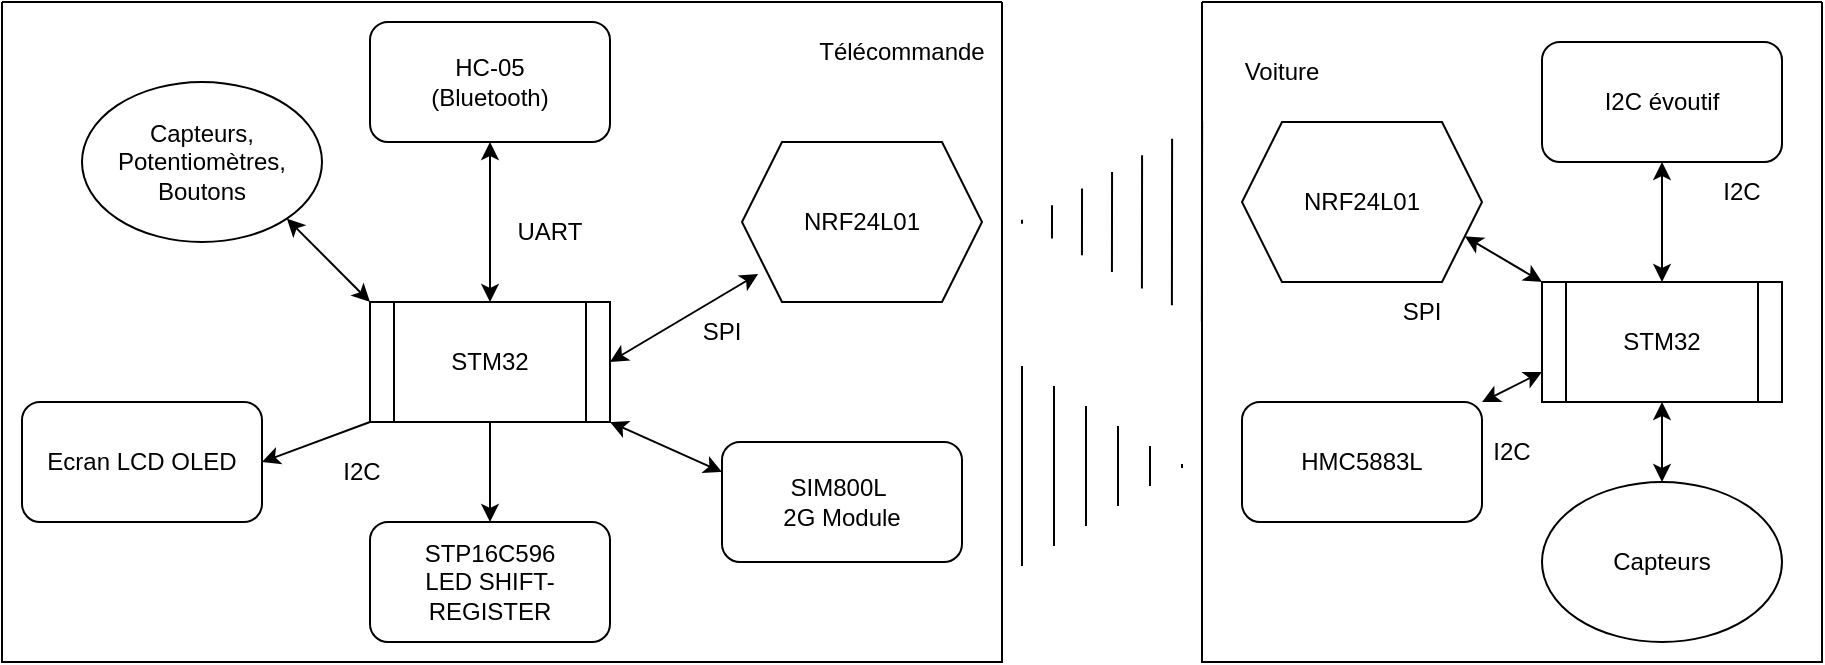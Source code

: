 <mxfile version="20.8.8" type="github">
  <diagram name="Page-1" id="vvQUuf9HjS_9eYrx3XSb">
    <mxGraphModel dx="1073" dy="655" grid="1" gridSize="10" guides="1" tooltips="1" connect="1" arrows="1" fold="1" page="1" pageScale="1" pageWidth="827" pageHeight="1169" math="0" shadow="0">
      <root>
        <mxCell id="0" />
        <mxCell id="1" parent="0" />
        <mxCell id="tczlNCCQ1FMo0oj9KHJR-1" value="STM32" style="shape=process;whiteSpace=wrap;html=1;backgroundOutline=1;" vertex="1" parent="1">
          <mxGeometry x="354" y="420" width="120" height="60" as="geometry" />
        </mxCell>
        <mxCell id="tczlNCCQ1FMo0oj9KHJR-3" value="UART" style="text;html=1;strokeColor=none;fillColor=none;align=center;verticalAlign=middle;whiteSpace=wrap;rounded=0;" vertex="1" parent="1">
          <mxGeometry x="414" y="370" width="60" height="30" as="geometry" />
        </mxCell>
        <mxCell id="tczlNCCQ1FMo0oj9KHJR-5" value="HC-05&lt;br&gt;(Bluetooth)" style="rounded=1;whiteSpace=wrap;html=1;" vertex="1" parent="1">
          <mxGeometry x="354" y="280" width="120" height="60" as="geometry" />
        </mxCell>
        <mxCell id="tczlNCCQ1FMo0oj9KHJR-9" value="Capteurs,&lt;br&gt;Potentiomètres,&lt;br&gt;Boutons" style="ellipse;whiteSpace=wrap;html=1;" vertex="1" parent="1">
          <mxGeometry x="210" y="310" width="120" height="80" as="geometry" />
        </mxCell>
        <mxCell id="tczlNCCQ1FMo0oj9KHJR-13" value="Ecran LCD OLED" style="rounded=1;whiteSpace=wrap;html=1;" vertex="1" parent="1">
          <mxGeometry x="180" y="470" width="120" height="60" as="geometry" />
        </mxCell>
        <mxCell id="tczlNCCQ1FMo0oj9KHJR-14" value="" style="endArrow=classic;html=1;rounded=0;entryX=1;entryY=0.5;entryDx=0;entryDy=0;exitX=0;exitY=1;exitDx=0;exitDy=0;" edge="1" parent="1" source="tczlNCCQ1FMo0oj9KHJR-1" target="tczlNCCQ1FMo0oj9KHJR-13">
          <mxGeometry width="50" height="50" relative="1" as="geometry">
            <mxPoint x="380" y="490" as="sourcePoint" />
            <mxPoint x="430" y="440" as="targetPoint" />
          </mxGeometry>
        </mxCell>
        <mxCell id="tczlNCCQ1FMo0oj9KHJR-15" value="I2C" style="text;html=1;strokeColor=none;fillColor=none;align=center;verticalAlign=middle;whiteSpace=wrap;rounded=0;" vertex="1" parent="1">
          <mxGeometry x="320" y="490" width="60" height="30" as="geometry" />
        </mxCell>
        <mxCell id="tczlNCCQ1FMo0oj9KHJR-16" value="STP16C596&lt;br&gt;LED SHIFT-REGISTER" style="rounded=1;whiteSpace=wrap;html=1;" vertex="1" parent="1">
          <mxGeometry x="354" y="530" width="120" height="60" as="geometry" />
        </mxCell>
        <mxCell id="tczlNCCQ1FMo0oj9KHJR-17" value="" style="endArrow=classic;html=1;rounded=0;entryX=0.5;entryY=0;entryDx=0;entryDy=0;exitX=0.5;exitY=1;exitDx=0;exitDy=0;" edge="1" parent="1" source="tczlNCCQ1FMo0oj9KHJR-1" target="tczlNCCQ1FMo0oj9KHJR-16">
          <mxGeometry width="50" height="50" relative="1" as="geometry">
            <mxPoint x="380" y="470" as="sourcePoint" />
            <mxPoint x="430" y="420" as="targetPoint" />
          </mxGeometry>
        </mxCell>
        <mxCell id="tczlNCCQ1FMo0oj9KHJR-18" value="" style="swimlane;startSize=0;" vertex="1" parent="1">
          <mxGeometry x="170" y="270" width="500" height="330" as="geometry" />
        </mxCell>
        <mxCell id="tczlNCCQ1FMo0oj9KHJR-19" value="Télécommande" style="text;html=1;strokeColor=none;fillColor=none;align=center;verticalAlign=middle;whiteSpace=wrap;rounded=0;" vertex="1" parent="tczlNCCQ1FMo0oj9KHJR-18">
          <mxGeometry x="420" y="10" width="60" height="30" as="geometry" />
        </mxCell>
        <mxCell id="tczlNCCQ1FMo0oj9KHJR-11" value="NRF24L01" style="shape=hexagon;perimeter=hexagonPerimeter2;whiteSpace=wrap;html=1;fixedSize=1;" vertex="1" parent="tczlNCCQ1FMo0oj9KHJR-18">
          <mxGeometry x="370" y="70" width="120" height="80" as="geometry" />
        </mxCell>
        <mxCell id="tczlNCCQ1FMo0oj9KHJR-21" value="SIM800L&amp;nbsp;&lt;br&gt;2G Module" style="rounded=1;whiteSpace=wrap;html=1;" vertex="1" parent="tczlNCCQ1FMo0oj9KHJR-18">
          <mxGeometry x="360" y="220" width="120" height="60" as="geometry" />
        </mxCell>
        <mxCell id="tczlNCCQ1FMo0oj9KHJR-38" value="SPI" style="text;html=1;strokeColor=none;fillColor=none;align=center;verticalAlign=middle;whiteSpace=wrap;rounded=0;" vertex="1" parent="tczlNCCQ1FMo0oj9KHJR-18">
          <mxGeometry x="330" y="150" width="60" height="30" as="geometry" />
        </mxCell>
        <mxCell id="tczlNCCQ1FMo0oj9KHJR-23" value="" style="swimlane;startSize=0;" vertex="1" parent="1">
          <mxGeometry x="770" y="270" width="310" height="330" as="geometry">
            <mxRectangle x="770" y="270" width="50" height="40" as="alternateBounds" />
          </mxGeometry>
        </mxCell>
        <mxCell id="tczlNCCQ1FMo0oj9KHJR-25" value="NRF24L01" style="shape=hexagon;perimeter=hexagonPerimeter2;whiteSpace=wrap;html=1;fixedSize=1;" vertex="1" parent="tczlNCCQ1FMo0oj9KHJR-23">
          <mxGeometry x="20" y="60" width="120" height="80" as="geometry" />
        </mxCell>
        <mxCell id="tczlNCCQ1FMo0oj9KHJR-27" value="STM32" style="shape=process;whiteSpace=wrap;html=1;backgroundOutline=1;" vertex="1" parent="tczlNCCQ1FMo0oj9KHJR-23">
          <mxGeometry x="170" y="140" width="120" height="60" as="geometry" />
        </mxCell>
        <mxCell id="tczlNCCQ1FMo0oj9KHJR-28" value="I2C évoutif" style="rounded=1;whiteSpace=wrap;html=1;" vertex="1" parent="tczlNCCQ1FMo0oj9KHJR-23">
          <mxGeometry x="170" y="20" width="120" height="60" as="geometry" />
        </mxCell>
        <mxCell id="tczlNCCQ1FMo0oj9KHJR-29" value="HMC5883L&lt;br&gt;" style="rounded=1;whiteSpace=wrap;html=1;" vertex="1" parent="tczlNCCQ1FMo0oj9KHJR-23">
          <mxGeometry x="20" y="200" width="120" height="60" as="geometry" />
        </mxCell>
        <mxCell id="tczlNCCQ1FMo0oj9KHJR-30" value="Capteurs" style="ellipse;whiteSpace=wrap;html=1;" vertex="1" parent="tczlNCCQ1FMo0oj9KHJR-23">
          <mxGeometry x="170" y="240" width="120" height="80" as="geometry" />
        </mxCell>
        <mxCell id="tczlNCCQ1FMo0oj9KHJR-35" value="I2C" style="text;html=1;strokeColor=none;fillColor=none;align=center;verticalAlign=middle;whiteSpace=wrap;rounded=0;" vertex="1" parent="tczlNCCQ1FMo0oj9KHJR-23">
          <mxGeometry x="240" y="80" width="60" height="30" as="geometry" />
        </mxCell>
        <mxCell id="tczlNCCQ1FMo0oj9KHJR-36" value="I2C" style="text;html=1;strokeColor=none;fillColor=none;align=center;verticalAlign=middle;whiteSpace=wrap;rounded=0;" vertex="1" parent="tczlNCCQ1FMo0oj9KHJR-23">
          <mxGeometry x="125" y="210" width="60" height="30" as="geometry" />
        </mxCell>
        <mxCell id="tczlNCCQ1FMo0oj9KHJR-40" value="SPI" style="text;html=1;strokeColor=none;fillColor=none;align=center;verticalAlign=middle;whiteSpace=wrap;rounded=0;" vertex="1" parent="tczlNCCQ1FMo0oj9KHJR-23">
          <mxGeometry x="80" y="140" width="60" height="30" as="geometry" />
        </mxCell>
        <mxCell id="tczlNCCQ1FMo0oj9KHJR-41" value="" style="endArrow=classic;startArrow=classic;html=1;rounded=0;exitX=1;exitY=0.75;exitDx=0;exitDy=0;" edge="1" parent="tczlNCCQ1FMo0oj9KHJR-23" source="tczlNCCQ1FMo0oj9KHJR-25">
          <mxGeometry width="50" height="50" relative="1" as="geometry">
            <mxPoint x="-60" y="190" as="sourcePoint" />
            <mxPoint x="170" y="140" as="targetPoint" />
          </mxGeometry>
        </mxCell>
        <mxCell id="tczlNCCQ1FMo0oj9KHJR-42" value="" style="endArrow=classic;startArrow=classic;html=1;rounded=0;exitX=0.5;exitY=0;exitDx=0;exitDy=0;entryX=0.5;entryY=1;entryDx=0;entryDy=0;" edge="1" parent="tczlNCCQ1FMo0oj9KHJR-23" source="tczlNCCQ1FMo0oj9KHJR-27" target="tczlNCCQ1FMo0oj9KHJR-28">
          <mxGeometry width="50" height="50" relative="1" as="geometry">
            <mxPoint x="-60" y="190" as="sourcePoint" />
            <mxPoint x="-10" y="140" as="targetPoint" />
          </mxGeometry>
        </mxCell>
        <mxCell id="tczlNCCQ1FMo0oj9KHJR-43" value="" style="endArrow=classic;startArrow=classic;html=1;rounded=0;exitX=0;exitY=0.75;exitDx=0;exitDy=0;entryX=1;entryY=0;entryDx=0;entryDy=0;" edge="1" parent="tczlNCCQ1FMo0oj9KHJR-23" source="tczlNCCQ1FMo0oj9KHJR-27" target="tczlNCCQ1FMo0oj9KHJR-29">
          <mxGeometry width="50" height="50" relative="1" as="geometry">
            <mxPoint x="-60" y="190" as="sourcePoint" />
            <mxPoint x="-10" y="140" as="targetPoint" />
          </mxGeometry>
        </mxCell>
        <mxCell id="tczlNCCQ1FMo0oj9KHJR-44" value="" style="endArrow=classic;startArrow=classic;html=1;rounded=0;exitX=0.5;exitY=0;exitDx=0;exitDy=0;entryX=0.5;entryY=1;entryDx=0;entryDy=0;" edge="1" parent="tczlNCCQ1FMo0oj9KHJR-23" source="tczlNCCQ1FMo0oj9KHJR-30" target="tczlNCCQ1FMo0oj9KHJR-27">
          <mxGeometry width="50" height="50" relative="1" as="geometry">
            <mxPoint x="-60" y="190" as="sourcePoint" />
            <mxPoint x="-10" y="140" as="targetPoint" />
          </mxGeometry>
        </mxCell>
        <mxCell id="tczlNCCQ1FMo0oj9KHJR-45" value="Voiture" style="text;html=1;strokeColor=none;fillColor=none;align=center;verticalAlign=middle;whiteSpace=wrap;rounded=0;" vertex="1" parent="tczlNCCQ1FMo0oj9KHJR-23">
          <mxGeometry x="10" y="20" width="60" height="30" as="geometry" />
        </mxCell>
        <mxCell id="tczlNCCQ1FMo0oj9KHJR-24" value="" style="shape=mxgraph.arrows2.wedgeArrowDashed2;html=1;bendable=0;startWidth=50;stepSize=15;rounded=0;" edge="1" parent="1">
          <mxGeometry width="100" height="100" relative="1" as="geometry">
            <mxPoint x="680" y="502" as="sourcePoint" />
            <mxPoint x="760" y="502" as="targetPoint" />
          </mxGeometry>
        </mxCell>
        <mxCell id="tczlNCCQ1FMo0oj9KHJR-26" value="" style="shape=mxgraph.arrows2.wedgeArrowDashed2;html=1;bendable=0;startWidth=50;stepSize=15;rounded=0;entryX=1.02;entryY=0.333;entryDx=0;entryDy=0;entryPerimeter=0;" edge="1" parent="1" target="tczlNCCQ1FMo0oj9KHJR-18">
          <mxGeometry width="100" height="100" relative="1" as="geometry">
            <mxPoint x="770" y="380" as="sourcePoint" />
            <mxPoint x="690" y="380" as="targetPoint" />
          </mxGeometry>
        </mxCell>
        <mxCell id="tczlNCCQ1FMo0oj9KHJR-31" value="" style="endArrow=classic;startArrow=classic;html=1;rounded=0;exitX=0.5;exitY=0;exitDx=0;exitDy=0;entryX=0.5;entryY=1;entryDx=0;entryDy=0;" edge="1" parent="1" source="tczlNCCQ1FMo0oj9KHJR-1" target="tczlNCCQ1FMo0oj9KHJR-5">
          <mxGeometry width="50" height="50" relative="1" as="geometry">
            <mxPoint x="710" y="460" as="sourcePoint" />
            <mxPoint x="760" y="410" as="targetPoint" />
          </mxGeometry>
        </mxCell>
        <mxCell id="tczlNCCQ1FMo0oj9KHJR-32" value="" style="endArrow=classic;startArrow=classic;html=1;rounded=0;exitX=1;exitY=0.5;exitDx=0;exitDy=0;entryX=0.067;entryY=0.825;entryDx=0;entryDy=0;entryPerimeter=0;" edge="1" parent="1" source="tczlNCCQ1FMo0oj9KHJR-1" target="tczlNCCQ1FMo0oj9KHJR-11">
          <mxGeometry width="50" height="50" relative="1" as="geometry">
            <mxPoint x="710" y="460" as="sourcePoint" />
            <mxPoint x="760" y="410" as="targetPoint" />
          </mxGeometry>
        </mxCell>
        <mxCell id="tczlNCCQ1FMo0oj9KHJR-33" value="" style="endArrow=classic;startArrow=classic;html=1;rounded=0;exitX=1;exitY=1;exitDx=0;exitDy=0;entryX=0;entryY=0.25;entryDx=0;entryDy=0;" edge="1" parent="1" source="tczlNCCQ1FMo0oj9KHJR-1" target="tczlNCCQ1FMo0oj9KHJR-21">
          <mxGeometry width="50" height="50" relative="1" as="geometry">
            <mxPoint x="710" y="460" as="sourcePoint" />
            <mxPoint x="760" y="410" as="targetPoint" />
          </mxGeometry>
        </mxCell>
        <mxCell id="tczlNCCQ1FMo0oj9KHJR-34" value="" style="endArrow=classic;startArrow=classic;html=1;rounded=0;exitX=0;exitY=0;exitDx=0;exitDy=0;entryX=1;entryY=1;entryDx=0;entryDy=0;" edge="1" parent="1" source="tczlNCCQ1FMo0oj9KHJR-1" target="tczlNCCQ1FMo0oj9KHJR-9">
          <mxGeometry width="50" height="50" relative="1" as="geometry">
            <mxPoint x="710" y="460" as="sourcePoint" />
            <mxPoint x="760" y="410" as="targetPoint" />
          </mxGeometry>
        </mxCell>
      </root>
    </mxGraphModel>
  </diagram>
</mxfile>
